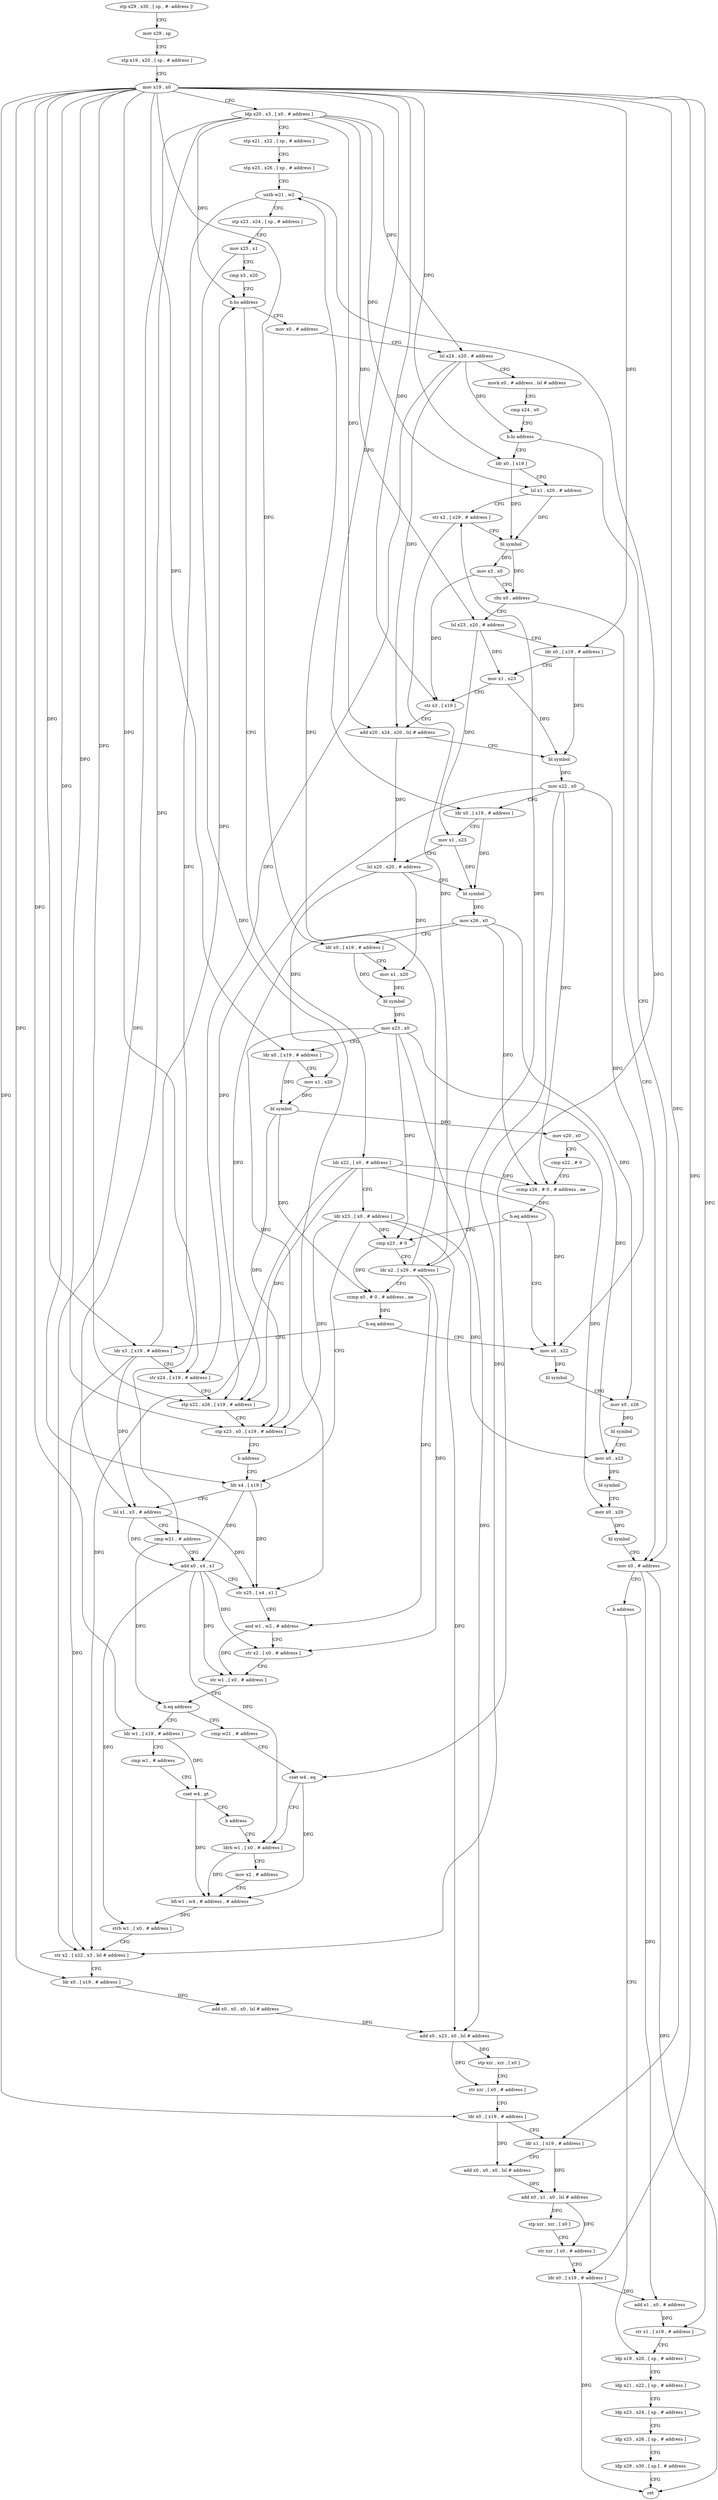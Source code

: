 digraph "func" {
"4322704" [label = "stp x29 , x30 , [ sp , #- address ]!" ]
"4322708" [label = "mov x29 , sp" ]
"4322712" [label = "stp x19 , x20 , [ sp , # address ]" ]
"4322716" [label = "mov x19 , x0" ]
"4322720" [label = "ldp x20 , x3 , [ x0 , # address ]" ]
"4322724" [label = "stp x21 , x22 , [ sp , # address ]" ]
"4322728" [label = "stp x25 , x26 , [ sp , # address ]" ]
"4322732" [label = "uxtb w21 , w2" ]
"4322736" [label = "stp x23 , x24 , [ sp , # address ]" ]
"4322740" [label = "mov x25 , x1" ]
"4322744" [label = "cmp x3 , x20" ]
"4322748" [label = "b.hs address" ]
"4322920" [label = "mov x0 , # address" ]
"4322752" [label = "ldr x22 , [ x0 , # address ]" ]
"4322924" [label = "lsl x24 , x20 , # address" ]
"4322928" [label = "movk x0 , # address , lsl # address" ]
"4322932" [label = "cmp x24 , x0" ]
"4322936" [label = "b.hi address" ]
"4323128" [label = "mov x0 , # address" ]
"4322940" [label = "ldr x0 , [ x19 ]" ]
"4322756" [label = "ldr x23 , [ x0 , # address ]" ]
"4322760" [label = "ldr x4 , [ x19 ]" ]
"4323132" [label = "b address" ]
"4322880" [label = "ldp x19 , x20 , [ sp , # address ]" ]
"4322944" [label = "lsl x1 , x20 , # address" ]
"4322948" [label = "str x2 , [ x29 , # address ]" ]
"4322952" [label = "bl symbol" ]
"4322956" [label = "mov x3 , x0" ]
"4322960" [label = "cbz x0 , address" ]
"4322964" [label = "lsl x23 , x20 , # address" ]
"4322904" [label = "ldr w1 , [ x19 , # address ]" ]
"4322908" [label = "cmp w1 , # address" ]
"4322912" [label = "cset w4 , gt" ]
"4322916" [label = "b address" ]
"4322804" [label = "ldrb w1 , [ x0 , # address ]" ]
"4322796" [label = "cmp w21 , # address" ]
"4322800" [label = "cset w4 , eq" ]
"4322884" [label = "ldp x21 , x22 , [ sp , # address ]" ]
"4322888" [label = "ldp x23 , x24 , [ sp , # address ]" ]
"4322892" [label = "ldp x25 , x26 , [ sp , # address ]" ]
"4322896" [label = "ldp x29 , x30 , [ sp ] , # address" ]
"4322900" [label = "ret" ]
"4322968" [label = "ldr x0 , [ x19 , # address ]" ]
"4322972" [label = "mov x1 , x23" ]
"4322976" [label = "str x3 , [ x19 ]" ]
"4322980" [label = "add x20 , x24 , x20 , lsl # address" ]
"4322984" [label = "bl symbol" ]
"4322988" [label = "mov x22 , x0" ]
"4322992" [label = "ldr x0 , [ x19 , # address ]" ]
"4322996" [label = "mov x1 , x23" ]
"4323000" [label = "lsl x20 , x20 , # address" ]
"4323004" [label = "bl symbol" ]
"4323008" [label = "mov x26 , x0" ]
"4323012" [label = "ldr x0 , [ x19 , # address ]" ]
"4323016" [label = "mov x1 , x20" ]
"4323020" [label = "bl symbol" ]
"4323024" [label = "mov x23 , x0" ]
"4323028" [label = "ldr x0 , [ x19 , # address ]" ]
"4323032" [label = "mov x1 , x20" ]
"4323036" [label = "bl symbol" ]
"4323040" [label = "mov x20 , x0" ]
"4323044" [label = "cmp x22 , # 0" ]
"4323048" [label = "ccmp x26 , # 0 , # address , ne" ]
"4323052" [label = "b.eq address" ]
"4323096" [label = "mov x0 , x22" ]
"4323056" [label = "cmp x23 , # 0" ]
"4322808" [label = "mov x2 , # address" ]
"4322812" [label = "bfi w1 , w4 , # address , # address" ]
"4322816" [label = "strb w1 , [ x0 , # address ]" ]
"4322820" [label = "str x2 , [ x22 , x3 , lsl # address ]" ]
"4322824" [label = "ldr x0 , [ x19 , # address ]" ]
"4322828" [label = "add x0 , x0 , x0 , lsl # address" ]
"4322832" [label = "add x0 , x23 , x0 , lsl # address" ]
"4322836" [label = "stp xzr , xzr , [ x0 ]" ]
"4322840" [label = "str xzr , [ x0 , # address ]" ]
"4322844" [label = "ldr x0 , [ x19 , # address ]" ]
"4322848" [label = "ldr x1 , [ x19 , # address ]" ]
"4322852" [label = "add x0 , x0 , x0 , lsl # address" ]
"4322856" [label = "add x0 , x1 , x0 , lsl # address" ]
"4322860" [label = "stp xzr , xzr , [ x0 ]" ]
"4322864" [label = "str xzr , [ x0 , # address ]" ]
"4322868" [label = "ldr x0 , [ x19 , # address ]" ]
"4322872" [label = "add x1 , x0 , # address" ]
"4322876" [label = "str x1 , [ x19 , # address ]" ]
"4323100" [label = "bl symbol" ]
"4323104" [label = "mov x0 , x26" ]
"4323108" [label = "bl symbol" ]
"4323112" [label = "mov x0 , x23" ]
"4323116" [label = "bl symbol" ]
"4323120" [label = "mov x0 , x20" ]
"4323124" [label = "bl symbol" ]
"4323060" [label = "ldr x2 , [ x29 , # address ]" ]
"4323064" [label = "ccmp x0 , # 0 , # address , ne" ]
"4323068" [label = "b.eq address" ]
"4323072" [label = "ldr x3 , [ x19 , # address ]" ]
"4323076" [label = "str x24 , [ x19 , # address ]" ]
"4323080" [label = "stp x22 , x26 , [ x19 , # address ]" ]
"4323084" [label = "stp x23 , x0 , [ x19 , # address ]" ]
"4323088" [label = "b address" ]
"4322764" [label = "lsl x1 , x3 , # address" ]
"4322768" [label = "cmp w21 , # address" ]
"4322772" [label = "add x0 , x4 , x1" ]
"4322776" [label = "str x25 , [ x4 , x1 ]" ]
"4322780" [label = "and w1 , w2 , # address" ]
"4322784" [label = "str x2 , [ x0 , # address ]" ]
"4322788" [label = "str w1 , [ x0 , # address ]" ]
"4322792" [label = "b.eq address" ]
"4322704" -> "4322708" [ label = "CFG" ]
"4322708" -> "4322712" [ label = "CFG" ]
"4322712" -> "4322716" [ label = "CFG" ]
"4322716" -> "4322720" [ label = "CFG" ]
"4322716" -> "4322940" [ label = "DFG" ]
"4322716" -> "4322760" [ label = "DFG" ]
"4322716" -> "4322968" [ label = "DFG" ]
"4322716" -> "4322976" [ label = "DFG" ]
"4322716" -> "4322992" [ label = "DFG" ]
"4322716" -> "4323012" [ label = "DFG" ]
"4322716" -> "4323028" [ label = "DFG" ]
"4322716" -> "4322904" [ label = "DFG" ]
"4322716" -> "4322824" [ label = "DFG" ]
"4322716" -> "4322844" [ label = "DFG" ]
"4322716" -> "4322848" [ label = "DFG" ]
"4322716" -> "4322868" [ label = "DFG" ]
"4322716" -> "4322876" [ label = "DFG" ]
"4322716" -> "4323072" [ label = "DFG" ]
"4322716" -> "4323076" [ label = "DFG" ]
"4322716" -> "4323080" [ label = "DFG" ]
"4322716" -> "4323084" [ label = "DFG" ]
"4322720" -> "4322724" [ label = "CFG" ]
"4322720" -> "4322748" [ label = "DFG" ]
"4322720" -> "4322924" [ label = "DFG" ]
"4322720" -> "4322944" [ label = "DFG" ]
"4322720" -> "4322964" [ label = "DFG" ]
"4322720" -> "4322980" [ label = "DFG" ]
"4322720" -> "4322764" [ label = "DFG" ]
"4322720" -> "4322820" [ label = "DFG" ]
"4322724" -> "4322728" [ label = "CFG" ]
"4322728" -> "4322732" [ label = "CFG" ]
"4322732" -> "4322736" [ label = "CFG" ]
"4322732" -> "4322768" [ label = "DFG" ]
"4322732" -> "4322800" [ label = "DFG" ]
"4322736" -> "4322740" [ label = "CFG" ]
"4322740" -> "4322744" [ label = "CFG" ]
"4322740" -> "4322776" [ label = "DFG" ]
"4322744" -> "4322748" [ label = "CFG" ]
"4322748" -> "4322920" [ label = "CFG" ]
"4322748" -> "4322752" [ label = "CFG" ]
"4322920" -> "4322924" [ label = "CFG" ]
"4322752" -> "4322756" [ label = "CFG" ]
"4322752" -> "4323048" [ label = "DFG" ]
"4322752" -> "4323096" [ label = "DFG" ]
"4322752" -> "4322820" [ label = "DFG" ]
"4322752" -> "4323080" [ label = "DFG" ]
"4322924" -> "4322928" [ label = "CFG" ]
"4322924" -> "4322936" [ label = "DFG" ]
"4322924" -> "4322980" [ label = "DFG" ]
"4322924" -> "4323076" [ label = "DFG" ]
"4322928" -> "4322932" [ label = "CFG" ]
"4322932" -> "4322936" [ label = "CFG" ]
"4322936" -> "4323128" [ label = "CFG" ]
"4322936" -> "4322940" [ label = "CFG" ]
"4323128" -> "4323132" [ label = "CFG" ]
"4323128" -> "4322900" [ label = "DFG" ]
"4323128" -> "4322872" [ label = "DFG" ]
"4322940" -> "4322944" [ label = "CFG" ]
"4322940" -> "4322952" [ label = "DFG" ]
"4322756" -> "4322760" [ label = "CFG" ]
"4322756" -> "4323112" [ label = "DFG" ]
"4322756" -> "4323056" [ label = "DFG" ]
"4322756" -> "4322832" [ label = "DFG" ]
"4322756" -> "4323084" [ label = "DFG" ]
"4322760" -> "4322764" [ label = "CFG" ]
"4322760" -> "4322772" [ label = "DFG" ]
"4322760" -> "4322776" [ label = "DFG" ]
"4323132" -> "4322880" [ label = "CFG" ]
"4322880" -> "4322884" [ label = "CFG" ]
"4322944" -> "4322948" [ label = "CFG" ]
"4322944" -> "4322952" [ label = "DFG" ]
"4322948" -> "4322952" [ label = "CFG" ]
"4322948" -> "4323060" [ label = "DFG" ]
"4322952" -> "4322956" [ label = "DFG" ]
"4322952" -> "4322960" [ label = "DFG" ]
"4322956" -> "4322960" [ label = "CFG" ]
"4322956" -> "4322976" [ label = "DFG" ]
"4322960" -> "4323128" [ label = "CFG" ]
"4322960" -> "4322964" [ label = "CFG" ]
"4322964" -> "4322968" [ label = "CFG" ]
"4322964" -> "4322972" [ label = "DFG" ]
"4322964" -> "4322996" [ label = "DFG" ]
"4322904" -> "4322908" [ label = "CFG" ]
"4322904" -> "4322912" [ label = "DFG" ]
"4322908" -> "4322912" [ label = "CFG" ]
"4322912" -> "4322916" [ label = "CFG" ]
"4322912" -> "4322812" [ label = "DFG" ]
"4322916" -> "4322804" [ label = "CFG" ]
"4322804" -> "4322808" [ label = "CFG" ]
"4322804" -> "4322812" [ label = "DFG" ]
"4322796" -> "4322800" [ label = "CFG" ]
"4322800" -> "4322804" [ label = "CFG" ]
"4322800" -> "4322812" [ label = "DFG" ]
"4322884" -> "4322888" [ label = "CFG" ]
"4322888" -> "4322892" [ label = "CFG" ]
"4322892" -> "4322896" [ label = "CFG" ]
"4322896" -> "4322900" [ label = "CFG" ]
"4322968" -> "4322972" [ label = "CFG" ]
"4322968" -> "4322984" [ label = "DFG" ]
"4322972" -> "4322976" [ label = "CFG" ]
"4322972" -> "4322984" [ label = "DFG" ]
"4322976" -> "4322980" [ label = "CFG" ]
"4322980" -> "4322984" [ label = "CFG" ]
"4322980" -> "4323000" [ label = "DFG" ]
"4322984" -> "4322988" [ label = "DFG" ]
"4322988" -> "4322992" [ label = "CFG" ]
"4322988" -> "4323048" [ label = "DFG" ]
"4322988" -> "4323096" [ label = "DFG" ]
"4322988" -> "4322820" [ label = "DFG" ]
"4322988" -> "4323080" [ label = "DFG" ]
"4322992" -> "4322996" [ label = "CFG" ]
"4322992" -> "4323004" [ label = "DFG" ]
"4322996" -> "4323000" [ label = "CFG" ]
"4322996" -> "4323004" [ label = "DFG" ]
"4323000" -> "4323004" [ label = "CFG" ]
"4323000" -> "4323016" [ label = "DFG" ]
"4323000" -> "4323032" [ label = "DFG" ]
"4323004" -> "4323008" [ label = "DFG" ]
"4323008" -> "4323012" [ label = "CFG" ]
"4323008" -> "4323048" [ label = "DFG" ]
"4323008" -> "4323104" [ label = "DFG" ]
"4323008" -> "4323080" [ label = "DFG" ]
"4323012" -> "4323016" [ label = "CFG" ]
"4323012" -> "4323020" [ label = "DFG" ]
"4323016" -> "4323020" [ label = "DFG" ]
"4323020" -> "4323024" [ label = "DFG" ]
"4323024" -> "4323028" [ label = "CFG" ]
"4323024" -> "4323112" [ label = "DFG" ]
"4323024" -> "4323056" [ label = "DFG" ]
"4323024" -> "4322832" [ label = "DFG" ]
"4323024" -> "4323084" [ label = "DFG" ]
"4323028" -> "4323032" [ label = "CFG" ]
"4323028" -> "4323036" [ label = "DFG" ]
"4323032" -> "4323036" [ label = "DFG" ]
"4323036" -> "4323040" [ label = "DFG" ]
"4323036" -> "4323064" [ label = "DFG" ]
"4323036" -> "4323084" [ label = "DFG" ]
"4323040" -> "4323044" [ label = "CFG" ]
"4323040" -> "4323120" [ label = "DFG" ]
"4323044" -> "4323048" [ label = "CFG" ]
"4323048" -> "4323052" [ label = "DFG" ]
"4323052" -> "4323096" [ label = "CFG" ]
"4323052" -> "4323056" [ label = "CFG" ]
"4323096" -> "4323100" [ label = "DFG" ]
"4323056" -> "4323060" [ label = "CFG" ]
"4323056" -> "4323064" [ label = "DFG" ]
"4322808" -> "4322812" [ label = "CFG" ]
"4322812" -> "4322816" [ label = "DFG" ]
"4322816" -> "4322820" [ label = "CFG" ]
"4322820" -> "4322824" [ label = "CFG" ]
"4322824" -> "4322828" [ label = "DFG" ]
"4322828" -> "4322832" [ label = "DFG" ]
"4322832" -> "4322836" [ label = "DFG" ]
"4322832" -> "4322840" [ label = "DFG" ]
"4322836" -> "4322840" [ label = "CFG" ]
"4322840" -> "4322844" [ label = "CFG" ]
"4322844" -> "4322848" [ label = "CFG" ]
"4322844" -> "4322852" [ label = "DFG" ]
"4322848" -> "4322852" [ label = "CFG" ]
"4322848" -> "4322856" [ label = "DFG" ]
"4322852" -> "4322856" [ label = "DFG" ]
"4322856" -> "4322860" [ label = "DFG" ]
"4322856" -> "4322864" [ label = "DFG" ]
"4322860" -> "4322864" [ label = "CFG" ]
"4322864" -> "4322868" [ label = "CFG" ]
"4322868" -> "4322872" [ label = "DFG" ]
"4322868" -> "4322900" [ label = "DFG" ]
"4322872" -> "4322876" [ label = "DFG" ]
"4322876" -> "4322880" [ label = "CFG" ]
"4323100" -> "4323104" [ label = "CFG" ]
"4323104" -> "4323108" [ label = "DFG" ]
"4323108" -> "4323112" [ label = "CFG" ]
"4323112" -> "4323116" [ label = "DFG" ]
"4323116" -> "4323120" [ label = "CFG" ]
"4323120" -> "4323124" [ label = "DFG" ]
"4323124" -> "4323128" [ label = "CFG" ]
"4323060" -> "4323064" [ label = "CFG" ]
"4323060" -> "4322732" [ label = "DFG" ]
"4323060" -> "4322948" [ label = "DFG" ]
"4323060" -> "4322780" [ label = "DFG" ]
"4323060" -> "4322784" [ label = "DFG" ]
"4323064" -> "4323068" [ label = "DFG" ]
"4323068" -> "4323096" [ label = "CFG" ]
"4323068" -> "4323072" [ label = "CFG" ]
"4323072" -> "4323076" [ label = "CFG" ]
"4323072" -> "4322764" [ label = "DFG" ]
"4323072" -> "4322820" [ label = "DFG" ]
"4323072" -> "4322748" [ label = "DFG" ]
"4323076" -> "4323080" [ label = "CFG" ]
"4323080" -> "4323084" [ label = "CFG" ]
"4323084" -> "4323088" [ label = "CFG" ]
"4323088" -> "4322760" [ label = "CFG" ]
"4322764" -> "4322768" [ label = "CFG" ]
"4322764" -> "4322772" [ label = "DFG" ]
"4322764" -> "4322776" [ label = "DFG" ]
"4322768" -> "4322772" [ label = "CFG" ]
"4322768" -> "4322792" [ label = "DFG" ]
"4322772" -> "4322776" [ label = "CFG" ]
"4322772" -> "4322784" [ label = "DFG" ]
"4322772" -> "4322788" [ label = "DFG" ]
"4322772" -> "4322804" [ label = "DFG" ]
"4322772" -> "4322816" [ label = "DFG" ]
"4322776" -> "4322780" [ label = "CFG" ]
"4322780" -> "4322784" [ label = "CFG" ]
"4322780" -> "4322788" [ label = "DFG" ]
"4322784" -> "4322788" [ label = "CFG" ]
"4322788" -> "4322792" [ label = "CFG" ]
"4322792" -> "4322904" [ label = "CFG" ]
"4322792" -> "4322796" [ label = "CFG" ]
}
